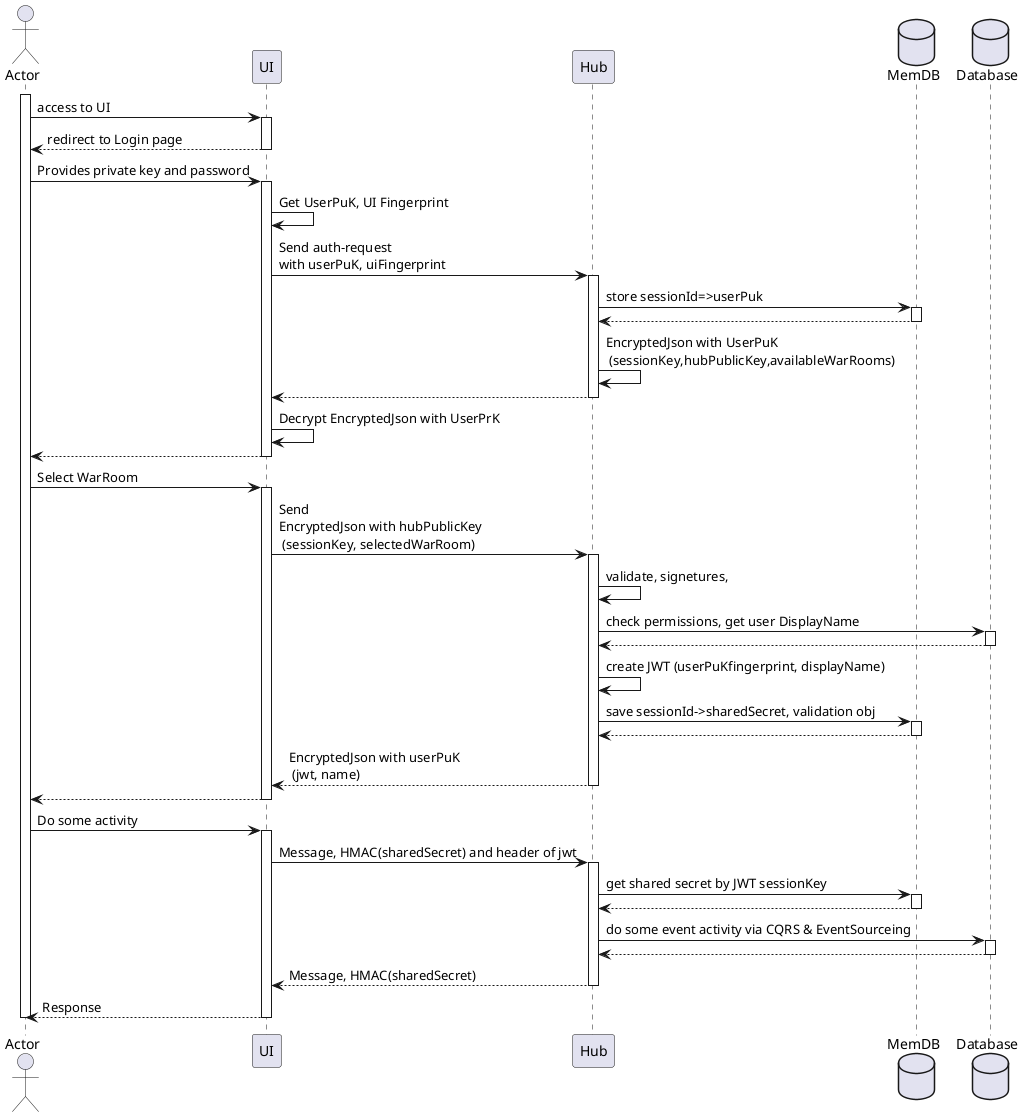 @startuml "Auth Process Activity"

actor       Actor       as usr
participant UI          as ui
participant Hub         as hub
database    MemDB       as mdb
database    Database    as db

activate usr

usr -> ui : access to UI 
activate ui
return redirect to Login page

usr->ui: Provides private key and password

activate ui
ui->ui:     Get UserPuK, UI Fingerprint 
ui->hub:    Send auth-request \nwith userPuK, uiFingerprint
activate hub

hub->mdb: store sessionId=>userPuk
activate mdb
return 

hub->hub: EncryptedJson with UserPuK\n (sessionKey,hubPublicKey,availableWarRooms)   
return 

ui->ui: Decrypt EncryptedJson with UserPrK
return

usr->ui: Select WarRoom
activate ui
ui->hub: Send \nEncryptedJson with hubPublicKey\n (sessionKey, selectedWarRoom)
activate hub
hub->hub: validate, signetures, 

hub->db: check permissions, get user DisplayName
activate db
return

hub->hub: create JWT (userPuKfingerprint, displayName)

hub->mdb: save sessionId->sharedSecret, validation obj
activate mdb
return

return EncryptedJson with userPuK\n (jwt, name)

return
usr->ui: Do some activity
activate ui

ui->hub: Message, HMAC(sharedSecret) and header of jwt
activate hub

hub->mdb: get shared secret by JWT sessionKey
activate mdb
return

hub->db: do some event activity via CQRS & EventSourceing
activate db
return

return Message, HMAC(sharedSecret)
return Response
deactivate usr

@enduml